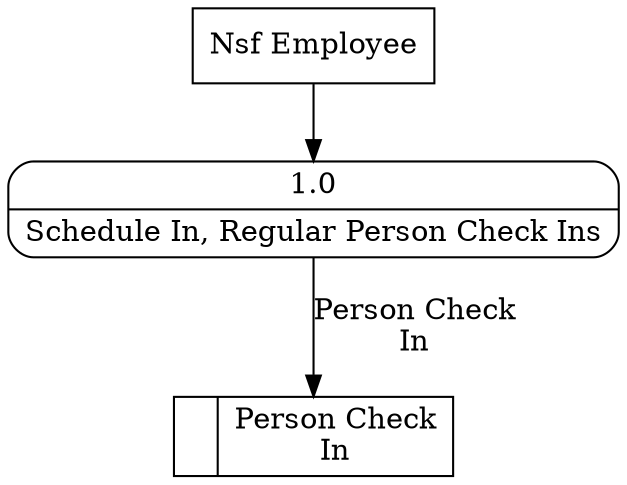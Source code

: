 digraph dfd2{ 
node[shape=record]
200 [label="<f0>  |<f1> Person Check\nIn " ];
201 [label="Nsf Employee" shape=box];
202 [label="{<f0> 1.0|<f1> Schedule In, Regular Person Check Ins }" shape=Mrecord];
201 -> 202
202 -> 200 [label="Person Check\nIn"]
}